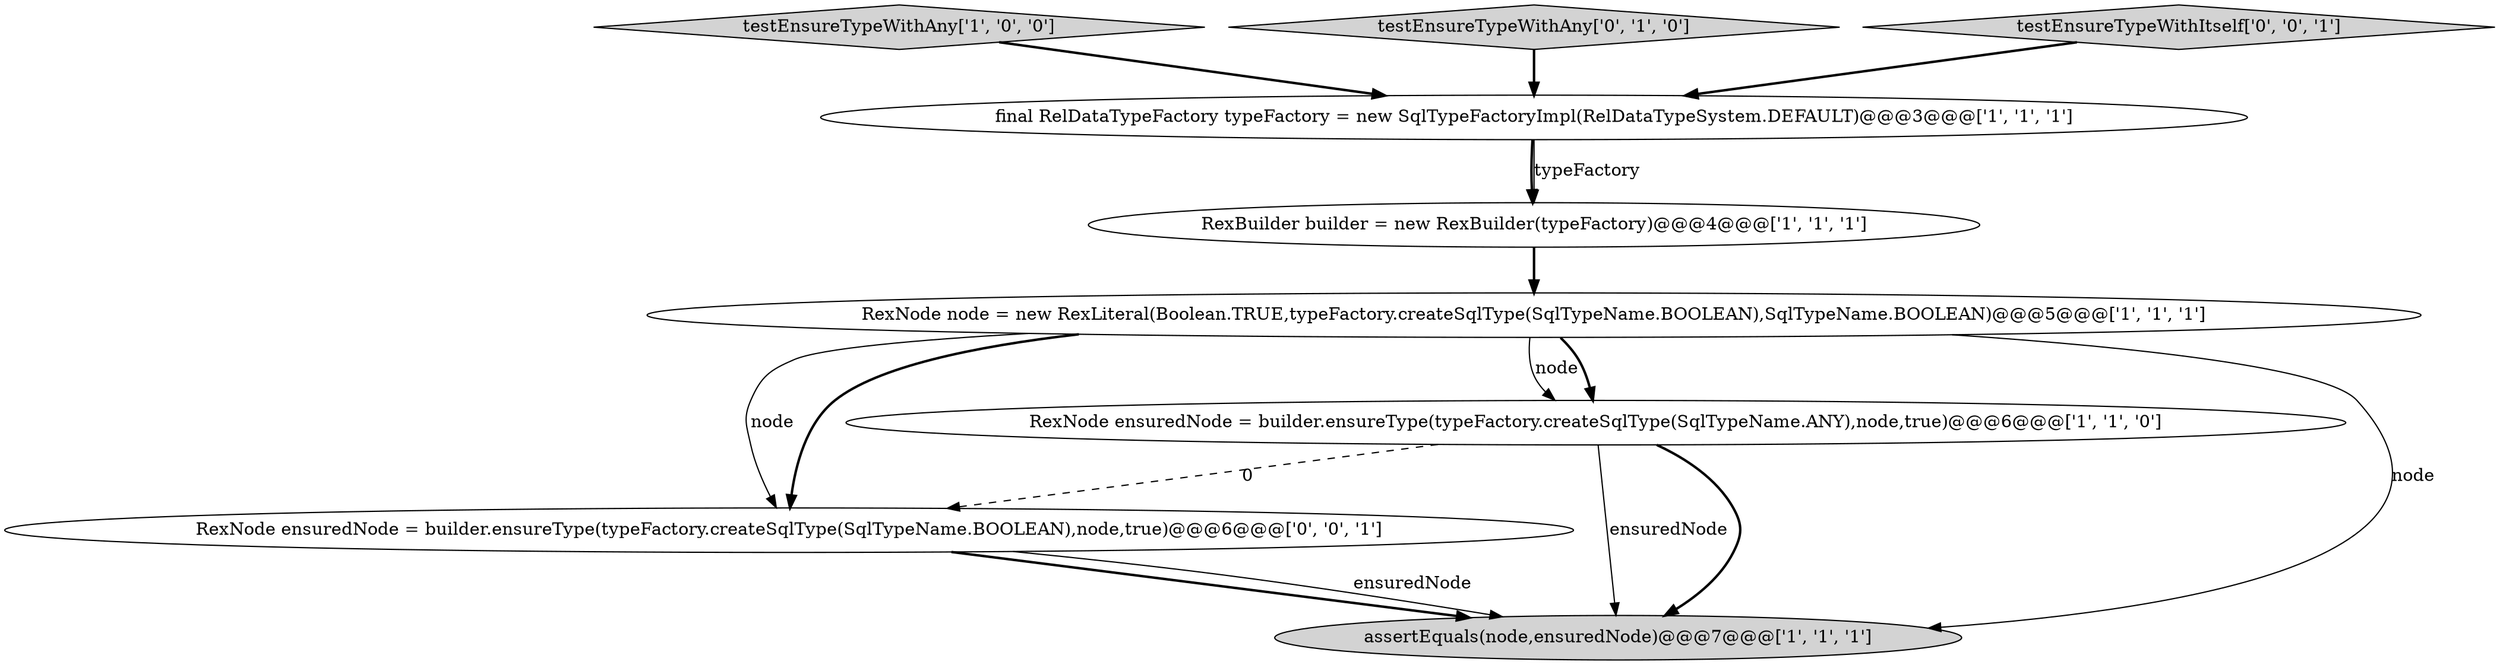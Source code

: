 digraph {
1 [style = filled, label = "final RelDataTypeFactory typeFactory = new SqlTypeFactoryImpl(RelDataTypeSystem.DEFAULT)@@@3@@@['1', '1', '1']", fillcolor = white, shape = ellipse image = "AAA0AAABBB1BBB"];
3 [style = filled, label = "testEnsureTypeWithAny['1', '0', '0']", fillcolor = lightgray, shape = diamond image = "AAA0AAABBB1BBB"];
2 [style = filled, label = "RexNode node = new RexLiteral(Boolean.TRUE,typeFactory.createSqlType(SqlTypeName.BOOLEAN),SqlTypeName.BOOLEAN)@@@5@@@['1', '1', '1']", fillcolor = white, shape = ellipse image = "AAA0AAABBB1BBB"];
8 [style = filled, label = "RexNode ensuredNode = builder.ensureType(typeFactory.createSqlType(SqlTypeName.BOOLEAN),node,true)@@@6@@@['0', '0', '1']", fillcolor = white, shape = ellipse image = "AAA0AAABBB3BBB"];
6 [style = filled, label = "testEnsureTypeWithAny['0', '1', '0']", fillcolor = lightgray, shape = diamond image = "AAA0AAABBB2BBB"];
5 [style = filled, label = "RexNode ensuredNode = builder.ensureType(typeFactory.createSqlType(SqlTypeName.ANY),node,true)@@@6@@@['1', '1', '0']", fillcolor = white, shape = ellipse image = "AAA0AAABBB1BBB"];
4 [style = filled, label = "RexBuilder builder = new RexBuilder(typeFactory)@@@4@@@['1', '1', '1']", fillcolor = white, shape = ellipse image = "AAA0AAABBB1BBB"];
0 [style = filled, label = "assertEquals(node,ensuredNode)@@@7@@@['1', '1', '1']", fillcolor = lightgray, shape = ellipse image = "AAA0AAABBB1BBB"];
7 [style = filled, label = "testEnsureTypeWithItself['0', '0', '1']", fillcolor = lightgray, shape = diamond image = "AAA0AAABBB3BBB"];
8->0 [style = bold, label=""];
5->8 [style = dashed, label="0"];
2->5 [style = solid, label="node"];
6->1 [style = bold, label=""];
1->4 [style = bold, label=""];
8->0 [style = solid, label="ensuredNode"];
7->1 [style = bold, label=""];
4->2 [style = bold, label=""];
2->0 [style = solid, label="node"];
2->8 [style = solid, label="node"];
5->0 [style = solid, label="ensuredNode"];
5->0 [style = bold, label=""];
3->1 [style = bold, label=""];
1->4 [style = solid, label="typeFactory"];
2->8 [style = bold, label=""];
2->5 [style = bold, label=""];
}
